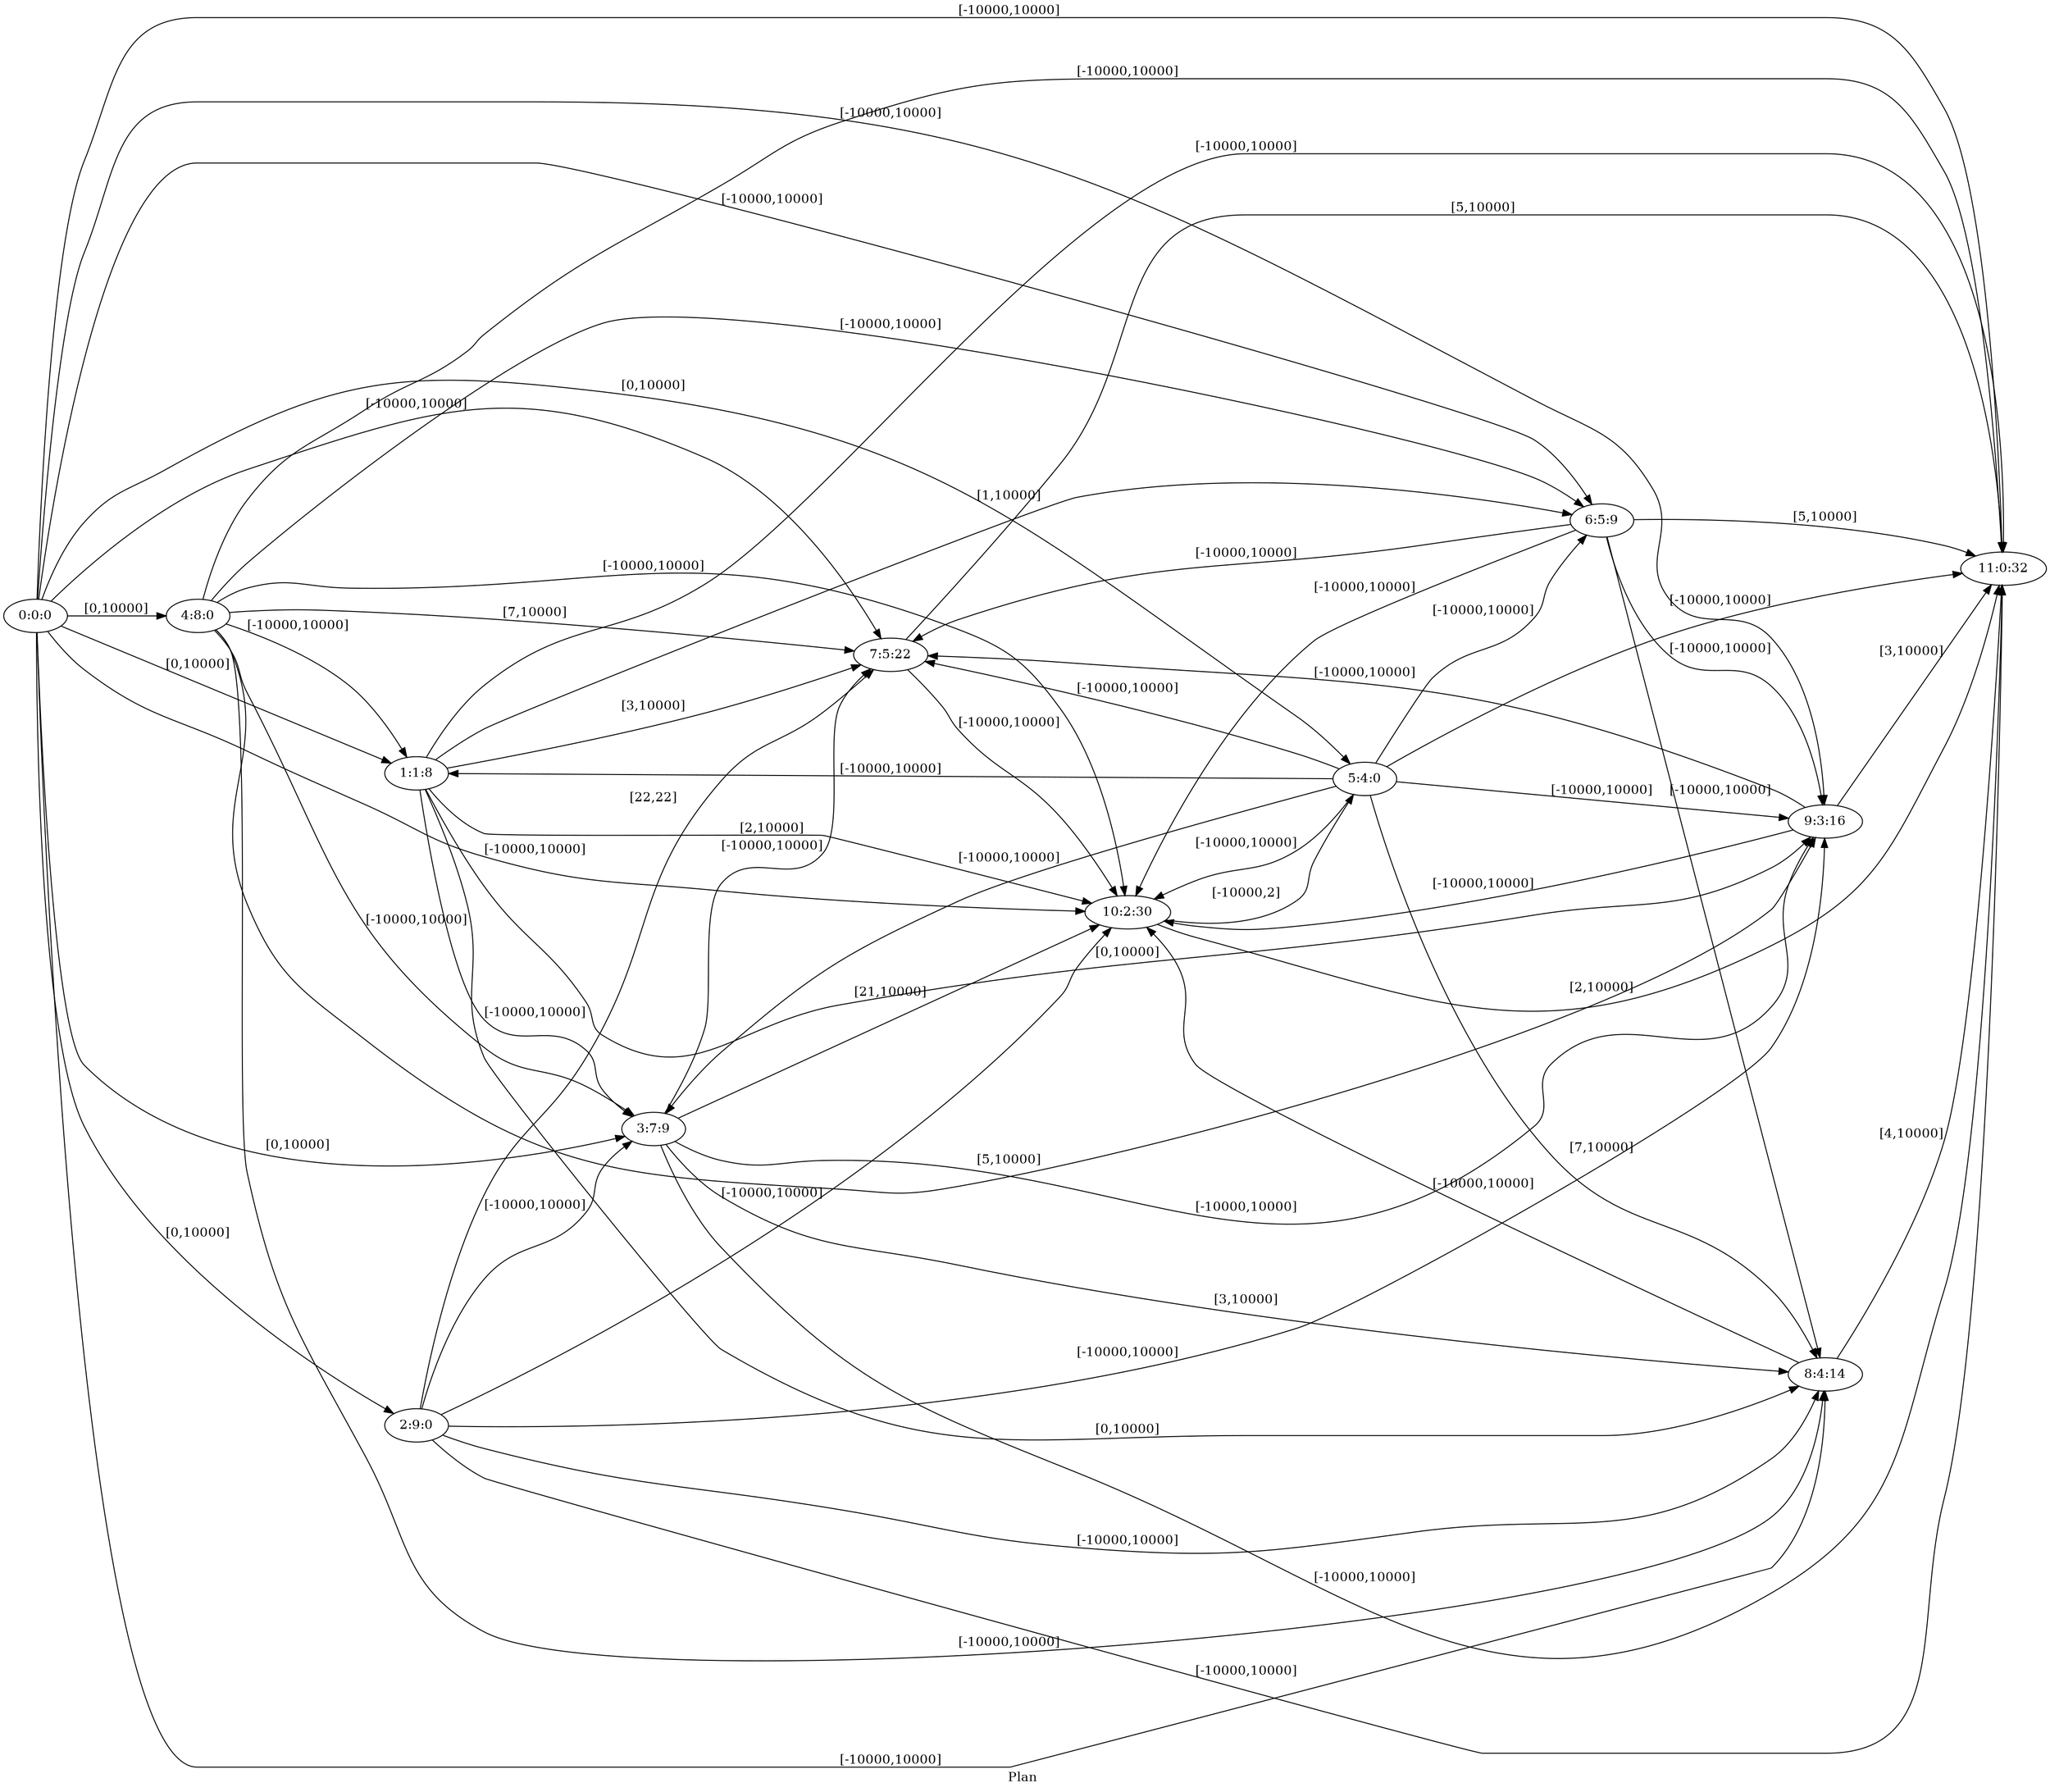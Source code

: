 digraph G {
 rankdir = LR;
 nodesep = .45; 
 size = 30;
label="Plan ";
 fldt = 0.741546;
"0:0:0"->"1:1:8"[ label = "[0,10000]"];
"0:0:0"->"2:9:0"[ label = "[0,10000]"];
"0:0:0"->"3:7:9"[ label = "[0,10000]"];
"0:0:0"->"4:8:0"[ label = "[0,10000]"];
"0:0:0"->"5:4:0"[ label = "[0,10000]"];
"0:0:0"->"6:5:9"[ label = "[-10000,10000]"];
"0:0:0"->"7:5:22"[ label = "[-10000,10000]"];
"0:0:0"->"8:4:14"[ label = "[-10000,10000]"];
"0:0:0"->"9:3:16"[ label = "[-10000,10000]"];
"0:0:0"->"10:2:30"[ label = "[-10000,10000]"];
"0:0:0"->"11:0:32"[ label = "[-10000,10000]"];
"1:1:8"->"3:7:9"[ label = "[-10000,10000]"];
"1:1:8"->"6:5:9"[ label = "[1,10000]"];
"1:1:8"->"7:5:22"[ label = "[3,10000]"];
"1:1:8"->"8:4:14"[ label = "[0,10000]"];
"1:1:8"->"9:3:16"[ label = "[0,10000]"];
"1:1:8"->"10:2:30"[ label = "[2,10000]"];
"1:1:8"->"11:0:32"[ label = "[-10000,10000]"];
"2:9:0"->"3:7:9"[ label = "[-10000,10000]"];
"2:9:0"->"7:5:22"[ label = "[22,22]"];
"2:9:0"->"8:4:14"[ label = "[-10000,10000]"];
"2:9:0"->"9:3:16"[ label = "[-10000,10000]"];
"2:9:0"->"10:2:30"[ label = "[-10000,10000]"];
"2:9:0"->"11:0:32"[ label = "[-10000,10000]"];
"3:7:9"->"7:5:22"[ label = "[-10000,10000]"];
"3:7:9"->"8:4:14"[ label = "[3,10000]"];
"3:7:9"->"9:3:16"[ label = "[-10000,10000]"];
"3:7:9"->"10:2:30"[ label = "[21,10000]"];
"3:7:9"->"11:0:32"[ label = "[-10000,10000]"];
"4:8:0"->"1:1:8"[ label = "[-10000,10000]"];
"4:8:0"->"3:7:9"[ label = "[-10000,10000]"];
"4:8:0"->"6:5:9"[ label = "[-10000,10000]"];
"4:8:0"->"7:5:22"[ label = "[7,10000]"];
"4:8:0"->"8:4:14"[ label = "[-10000,10000]"];
"4:8:0"->"9:3:16"[ label = "[5,10000]"];
"4:8:0"->"10:2:30"[ label = "[-10000,10000]"];
"4:8:0"->"11:0:32"[ label = "[-10000,10000]"];
"5:4:0"->"1:1:8"[ label = "[-10000,10000]"];
"5:4:0"->"3:7:9"[ label = "[-10000,10000]"];
"5:4:0"->"6:5:9"[ label = "[-10000,10000]"];
"5:4:0"->"7:5:22"[ label = "[-10000,10000]"];
"5:4:0"->"8:4:14"[ label = "[7,10000]"];
"5:4:0"->"9:3:16"[ label = "[-10000,10000]"];
"5:4:0"->"10:2:30"[ label = "[-10000,10000]"];
"5:4:0"->"11:0:32"[ label = "[-10000,10000]"];
"6:5:9"->"7:5:22"[ label = "[-10000,10000]"];
"6:5:9"->"8:4:14"[ label = "[-10000,10000]"];
"6:5:9"->"9:3:16"[ label = "[-10000,10000]"];
"6:5:9"->"10:2:30"[ label = "[-10000,10000]"];
"6:5:9"->"11:0:32"[ label = "[5,10000]"];
"7:5:22"->"10:2:30"[ label = "[-10000,10000]"];
"7:5:22"->"11:0:32"[ label = "[5,10000]"];
"8:4:14"->"10:2:30"[ label = "[-10000,10000]"];
"8:4:14"->"11:0:32"[ label = "[4,10000]"];
"9:3:16"->"7:5:22"[ label = "[-10000,10000]"];
"9:3:16"->"10:2:30"[ label = "[-10000,10000]"];
"9:3:16"->"11:0:32"[ label = "[3,10000]"];
"10:2:30"->"5:4:0"[ label = "[-10000,2]"];
"10:2:30"->"11:0:32"[ label = "[2,10000]"];
}
